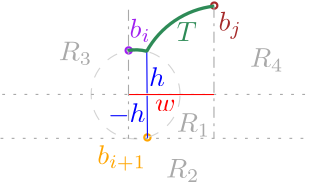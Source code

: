 <?xml version="1.0"?>
<!DOCTYPE ipe SYSTEM "ipe.dtd">
<ipe version="70010" creator="Ipe 7.0.10">
<info created="D:20130605114857" modified="D:20130605155813"/>
<ipestyle name="basic">
<symbol name="arrow/arc(spx)">
<path stroke="sym-stroke" fill="sym-stroke" pen="sym-pen">
0 0 m
-1 0.333 l
-1 -0.333 l
h
</path>
</symbol>
<symbol name="arrow/farc(spx)">
<path stroke="sym-stroke" fill="white" pen="sym-pen">
0 0 m
-1 0.333 l
-1 -0.333 l
h
</path>
</symbol>
<symbol name="mark/circle(sx)" transformations="translations">
<path fill="sym-stroke">
0.6 0 0 0.6 0 0 e
0.4 0 0 0.4 0 0 e
</path>
</symbol>
<symbol name="mark/disk(sx)" transformations="translations">
<path fill="sym-stroke">
0.6 0 0 0.6 0 0 e
</path>
</symbol>
<symbol name="mark/fdisk(sfx)" transformations="translations">
<group>
<path fill="sym-stroke" fillrule="eofill">
0.6 0 0 0.6 0 0 e
0.4 0 0 0.4 0 0 e
</path>
<path fill="sym-fill">
0.4 0 0 0.4 0 0 e
</path>
</group>
</symbol>
<symbol name="mark/box(sx)" transformations="translations">
<path fill="sym-stroke" fillrule="eofill">
-0.6 -0.6 m
0.6 -0.6 l
0.6 0.6 l
-0.6 0.6 l
h
-0.4 -0.4 m
0.4 -0.4 l
0.4 0.4 l
-0.4 0.4 l
h
</path>
</symbol>
<symbol name="mark/square(sx)" transformations="translations">
<path fill="sym-stroke">
-0.6 -0.6 m
0.6 -0.6 l
0.6 0.6 l
-0.6 0.6 l
h
</path>
</symbol>
<symbol name="mark/fsquare(sfx)" transformations="translations">
<group>
<path fill="sym-stroke" fillrule="eofill">
-0.6 -0.6 m
0.6 -0.6 l
0.6 0.6 l
-0.6 0.6 l
h
-0.4 -0.4 m
0.4 -0.4 l
0.4 0.4 l
-0.4 0.4 l
h
</path>
<path fill="sym-fill">
-0.4 -0.4 m
0.4 -0.4 l
0.4 0.4 l
-0.4 0.4 l
h
</path>
</group>
</symbol>
<symbol name="mark/cross(sx)" transformations="translations">
<group>
<path fill="sym-stroke">
-0.43 -0.57 m
0.57 0.43 l
0.43 0.57 l
-0.57 -0.43 l
h
</path>
<path fill="sym-stroke">
-0.43 0.57 m
0.57 -0.43 l
0.43 -0.57 l
-0.57 0.43 l
h
</path>
</group>
</symbol>
<symbol name="arrow/fnormal(spx)">
<path stroke="sym-stroke" fill="white" pen="sym-pen">
0 0 m
-1 0.333 l
-1 -0.333 l
h
</path>
</symbol>
<symbol name="arrow/pointed(spx)">
<path stroke="sym-stroke" fill="sym-stroke" pen="sym-pen">
0 0 m
-1 0.333 l
-0.8 0 l
-1 -0.333 l
h
</path>
</symbol>
<symbol name="arrow/fpointed(spx)">
<path stroke="sym-stroke" fill="white" pen="sym-pen">
0 0 m
-1 0.333 l
-0.8 0 l
-1 -0.333 l
h
</path>
</symbol>
<symbol name="arrow/linear(spx)">
<path stroke="sym-stroke" pen="sym-pen">
-1 0.333 m
0 0 l
-1 -0.333 l
</path>
</symbol>
<symbol name="arrow/fdouble(spx)">
<path stroke="sym-stroke" fill="white" pen="sym-pen">
0 0 m
-1 0.333 l
-1 -0.333 l
h
-1 0 m
-2 0.333 l
-2 -0.333 l
h
</path>
</symbol>
<symbol name="arrow/double(spx)">
<path stroke="sym-stroke" fill="sym-stroke" pen="sym-pen">
0 0 m
-1 0.333 l
-1 -0.333 l
h
-1 0 m
-2 0.333 l
-2 -0.333 l
h
</path>
</symbol>
<pen name="heavier" value="0.8"/>
<pen name="fat" value="1.2"/>
<pen name="ultrafat" value="2"/>
<symbolsize name="large" value="5"/>
<symbolsize name="small" value="2"/>
<symbolsize name="tiny" value="1.1"/>
<arrowsize name="large" value="10"/>
<arrowsize name="small" value="5"/>
<arrowsize name="tiny" value="3"/>
<color name="red" value="1 0 0"/>
<color name="green" value="0 1 0"/>
<color name="blue" value="0 0 1"/>
<color name="yellow" value="1 1 0"/>
<color name="orange" value="1 0.647 0"/>
<color name="gold" value="1 0.843 0"/>
<color name="purple" value="0.627 0.125 0.941"/>
<color name="gray" value="0.745"/>
<color name="brown" value="0.647 0.165 0.165"/>
<color name="navy" value="0 0 0.502"/>
<color name="pink" value="1 0.753 0.796"/>
<color name="seagreen" value="0.18 0.545 0.341"/>
<color name="turquoise" value="0.251 0.878 0.816"/>
<color name="violet" value="0.933 0.51 0.933"/>
<color name="darkblue" value="0 0 0.545"/>
<color name="darkcyan" value="0 0.545 0.545"/>
<color name="darkgray" value="0.663"/>
<color name="darkgreen" value="0 0.392 0"/>
<color name="darkmagenta" value="0.545 0 0.545"/>
<color name="darkorange" value="1 0.549 0"/>
<color name="darkred" value="0.545 0 0"/>
<color name="lightblue" value="0.678 0.847 0.902"/>
<color name="lightcyan" value="0.878 1 1"/>
<color name="lightgray" value="0.827"/>
<color name="lightgreen" value="0.565 0.933 0.565"/>
<color name="lightyellow" value="1 1 0.878"/>
<dashstyle name="dashed" value="[4] 0"/>
<dashstyle name="dotted" value="[1 3] 0"/>
<dashstyle name="dash dotted" value="[4 2 1 2] 0"/>
<dashstyle name="dash dot dotted" value="[4 2 1 2 1 2] 0"/>
<textsize name="large" value="\large"/>
<textsize name="Large" value="\Large"/>
<textsize name="LARGE" value="\LARGE"/>
<textsize name="huge" value="\huge"/>
<textsize name="Huge" value="\Huge"/>
<textsize name="small" value="\small"/>
<textsize name="footnote" value="\footnotesize"/>
<textsize name="tiny" value="\tiny"/>
<textstyle name="center" begin="\begin{center}" end="\end{center}"/>
<textstyle name="itemize" begin="\begin{itemize}" end="\end{itemize}"/>
<textstyle name="item" begin="\begin{itemize}\item{}" end="\end{itemize}"/>
<gridsize name="4 pts" value="4"/>
<gridsize name="8 pts (~3 mm)" value="8"/>
<gridsize name="16 pts (~6 mm)" value="16"/>
<gridsize name="32 pts (~12 mm)" value="32"/>
<gridsize name="10 pts (~3.5 mm)" value="10"/>
<gridsize name="20 pts (~7 mm)" value="20"/>
<gridsize name="14 pts (~5 mm)" value="14"/>
<gridsize name="28 pts (~10 mm)" value="28"/>
<gridsize name="56 pts (~20 mm)" value="56"/>
<anglesize name="90 deg" value="90"/>
<anglesize name="60 deg" value="60"/>
<anglesize name="45 deg" value="45"/>
<anglesize name="30 deg" value="30"/>
<anglesize name="22.5 deg" value="22.5"/>
<tiling name="falling" angle="-60" step="4" width="1"/>
<tiling name="rising" angle="30" step="4" width="1"/>
</ipestyle>
<page>
<layer name="alpha"/>
<view layers="alpha" active="alpha"/>
<path layer="alpha" matrix="1 0 0 1 21.7535 -111.254" stroke="purple" pen="heavier">
1.11047 0 0 1.11047 199.753 671.103 e
</path>
<path matrix="1 0 0 1 28.4867 -142.579" stroke="orange" pen="heavier">
1.11047 0 0 1.11047 199.753 671.103 e
</path>
<path matrix="1 0 0 1 52.5606 -95.1146" stroke="brown" pen="heavier">
1.11047 0 0 1.11047 199.753 671.103 e
</path>
<path matrix="1 0 0 1 7.92013 -95.5856" stroke="blue">
220.107 655.297 m
220.222 640 l
</path>
<text matrix="1 0 0 1 17.7757 -97.1449" transformations="translations" pos="213.219 635.013" stroke="red" type="label" width="7.401" height="4.289" depth="0" valign="baseline">$w$</text>
<text matrix="1 0 0 1 13.1617 -101.532" transformations="translations" pos="215.643 648.479" stroke="blue" type="label" width="5.74" height="6.918" depth="0" valign="baseline">$h$</text>
<text matrix="1 0 0 1 22.0141 -89.6397" transformations="translations" pos="231.803 656.559" stroke="brown" type="label" width="8.473" height="6.919" depth="2.85" valign="baseline">$b_j$</text>
<text matrix="1 0 0 1 18.3206 -108.845" transformations="translations" pos="203.523 673.258" stroke="purple" type="label" width="7.592" height="6.923" depth="1.49" valign="baseline">$b_i$</text>
<text matrix="1 0 0 1 -11.9393 -98.6311" transformations="translations" pos="222.107 617.507" stroke="orange" type="label" width="17.68" height="6.923" depth="2.32" valign="baseline">$b_{i+1}$</text>
<text matrix="1 0 0 1 19.5432 -100.503" pos="219.309 663.755" stroke="seagreen" type="label" width="7.206" height="6.808" depth="0" valign="baseline">$T$</text>
<path stroke="lightgray" dash="dashed">
16 0 0 16 224 544 e
</path>
<path stroke="seagreen" pen="fat">
221.076 559.789 m
16.0575 0 0 -16.0575 224 544 228.097 559.526 a
</path>
<path stroke="seagreen" pen="fat">
227.913 559.375 m
32.0197 0 0 -32.0197 256 544 252.328 575.808 a
</path>
<path stroke="darkgray" dash="dotted">
176 544 m
288 544 l
</path>
<path matrix="1 0 0 1 8.04272 -111.767" stroke="blue">
220.107 655.297 m
220.222 640 l
</path>
<path stroke="red">
252.214 543.97 m
221.567 543.97 l
221.567 543.97 l
</path>
<text matrix="1 0 0 1 -1.54905 -114.526" transformations="translations" pos="215.643 648.479" stroke="blue" type="label" width="13.489" height="6.919" depth="0.83" valign="baseline">$-h$</text>
<path matrix="1 0 0 1 -0.612947 -15.814" stroke="darkgray" dash="dotted">
176 544 m
288 544 l
</path>
<text transformations="translations" pos="196.314 556.107" stroke="darkgray" type="label" width="12.034" height="6.812" depth="1.49" valign="baseline">$R_3$</text>
<text matrix="1 0 0 1 38.6157 -42.1708" transformations="translations" pos="196.314 556.107" stroke="darkgray" type="label" width="12.034" height="6.812" depth="1.49" valign="baseline">$R_2$</text>
<text matrix="1 0 0 1 68.8953 -2.3292" transformations="translations" pos="196.314 556.107" stroke="darkgray" type="label" width="12.034" height="6.812" depth="1.49" valign="baseline">$R_4$</text>
<text matrix="1 0 0 1 42.5385 -25.7438" transformations="translations" pos="196.314 556.107" stroke="darkgray" type="label" width="12.034" height="6.812" depth="1.49" valign="baseline">$R_1$</text>
<path stroke="darkgray" dash="dash dotted">
252.214 575.598 m
252.214 528.156 l
</path>
<path stroke="darkgray" dash="dash dotted">
221.445 574.495 m
221.445 528.034 l
</path>
</page>
</ipe>
